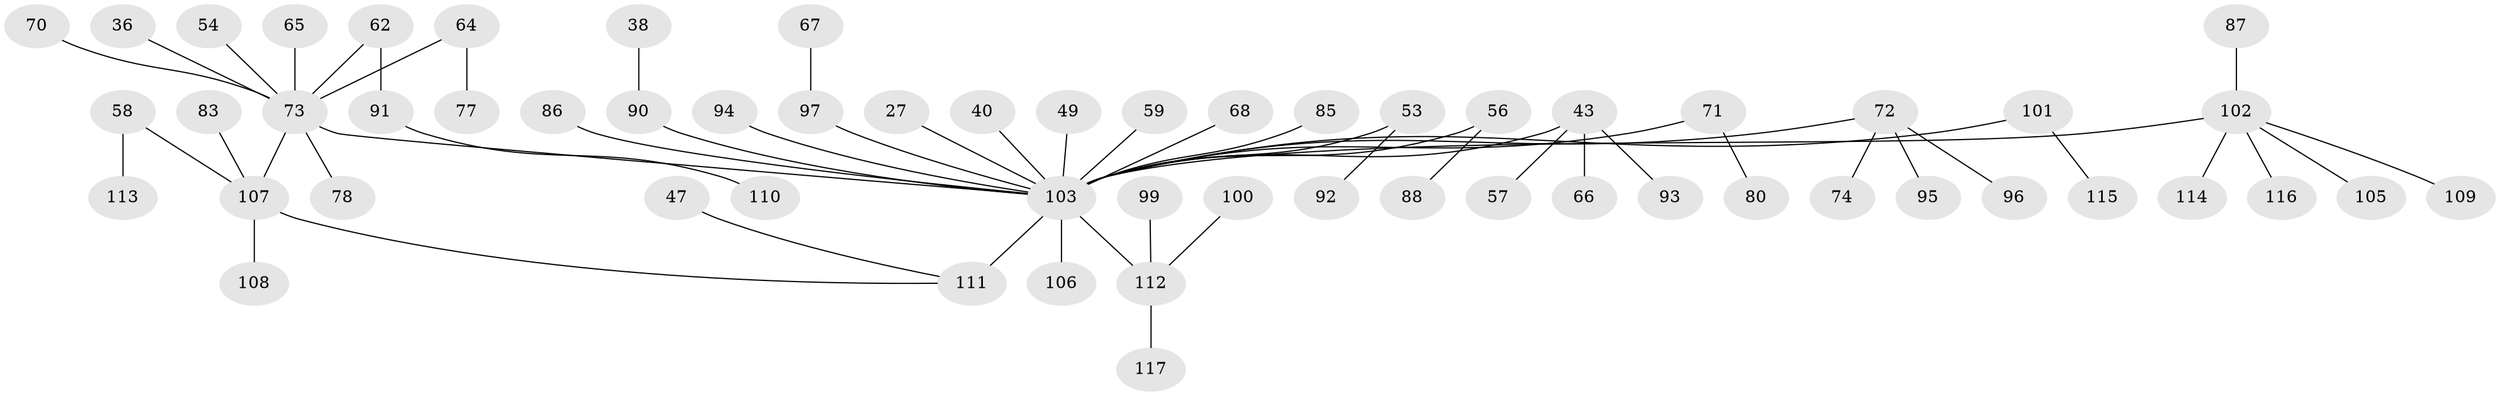 // original degree distribution, {7: 0.017094017094017096, 4: 0.10256410256410256, 3: 0.11965811965811966, 6: 0.008547008547008548, 5: 0.03418803418803419, 2: 0.23931623931623933, 1: 0.47863247863247865}
// Generated by graph-tools (version 1.1) at 2025/41/03/09/25 04:41:40]
// undirected, 58 vertices, 58 edges
graph export_dot {
graph [start="1"]
  node [color=gray90,style=filled];
  27;
  36;
  38;
  40;
  43;
  47;
  49;
  53;
  54;
  56 [super="+25"];
  57;
  58;
  59;
  62;
  64;
  65;
  66;
  67;
  68;
  70;
  71;
  72 [super="+30+33+37"];
  73 [super="+21+42+20+34"];
  74;
  77;
  78;
  80;
  83;
  85;
  86;
  87;
  88;
  90 [super="+18"];
  91;
  92;
  93;
  94;
  95;
  96;
  97 [super="+50"];
  99;
  100;
  101 [super="+26+69+60+84"];
  102 [super="+44+19+31+98+82"];
  103 [super="+76+51+48"];
  105;
  106;
  107 [super="+52+104"];
  108;
  109;
  110;
  111 [super="+9"];
  112 [super="+81"];
  113;
  114;
  115;
  116;
  117;
  27 -- 103;
  36 -- 73;
  38 -- 90;
  40 -- 103;
  43 -- 57;
  43 -- 66;
  43 -- 93;
  43 -- 103;
  47 -- 111;
  49 -- 103;
  53 -- 92;
  53 -- 103;
  54 -- 73;
  56 -- 88;
  56 -- 103;
  58 -- 113;
  58 -- 107;
  59 -- 103;
  62 -- 91;
  62 -- 73;
  64 -- 77;
  64 -- 73;
  65 -- 73;
  67 -- 97;
  68 -- 103;
  70 -- 73;
  71 -- 80;
  71 -- 103;
  72 -- 74;
  72 -- 95;
  72 -- 96;
  72 -- 103;
  73 -- 107 [weight=2];
  73 -- 78;
  73 -- 103;
  83 -- 107;
  85 -- 103;
  86 -- 103;
  87 -- 102;
  90 -- 103;
  91 -- 110;
  94 -- 103;
  97 -- 103;
  99 -- 112;
  100 -- 112;
  101 -- 115;
  101 -- 103;
  102 -- 109;
  102 -- 105;
  102 -- 114;
  102 -- 116;
  102 -- 103 [weight=2];
  103 -- 106;
  103 -- 111 [weight=3];
  103 -- 112;
  107 -- 111;
  107 -- 108;
  112 -- 117;
}
